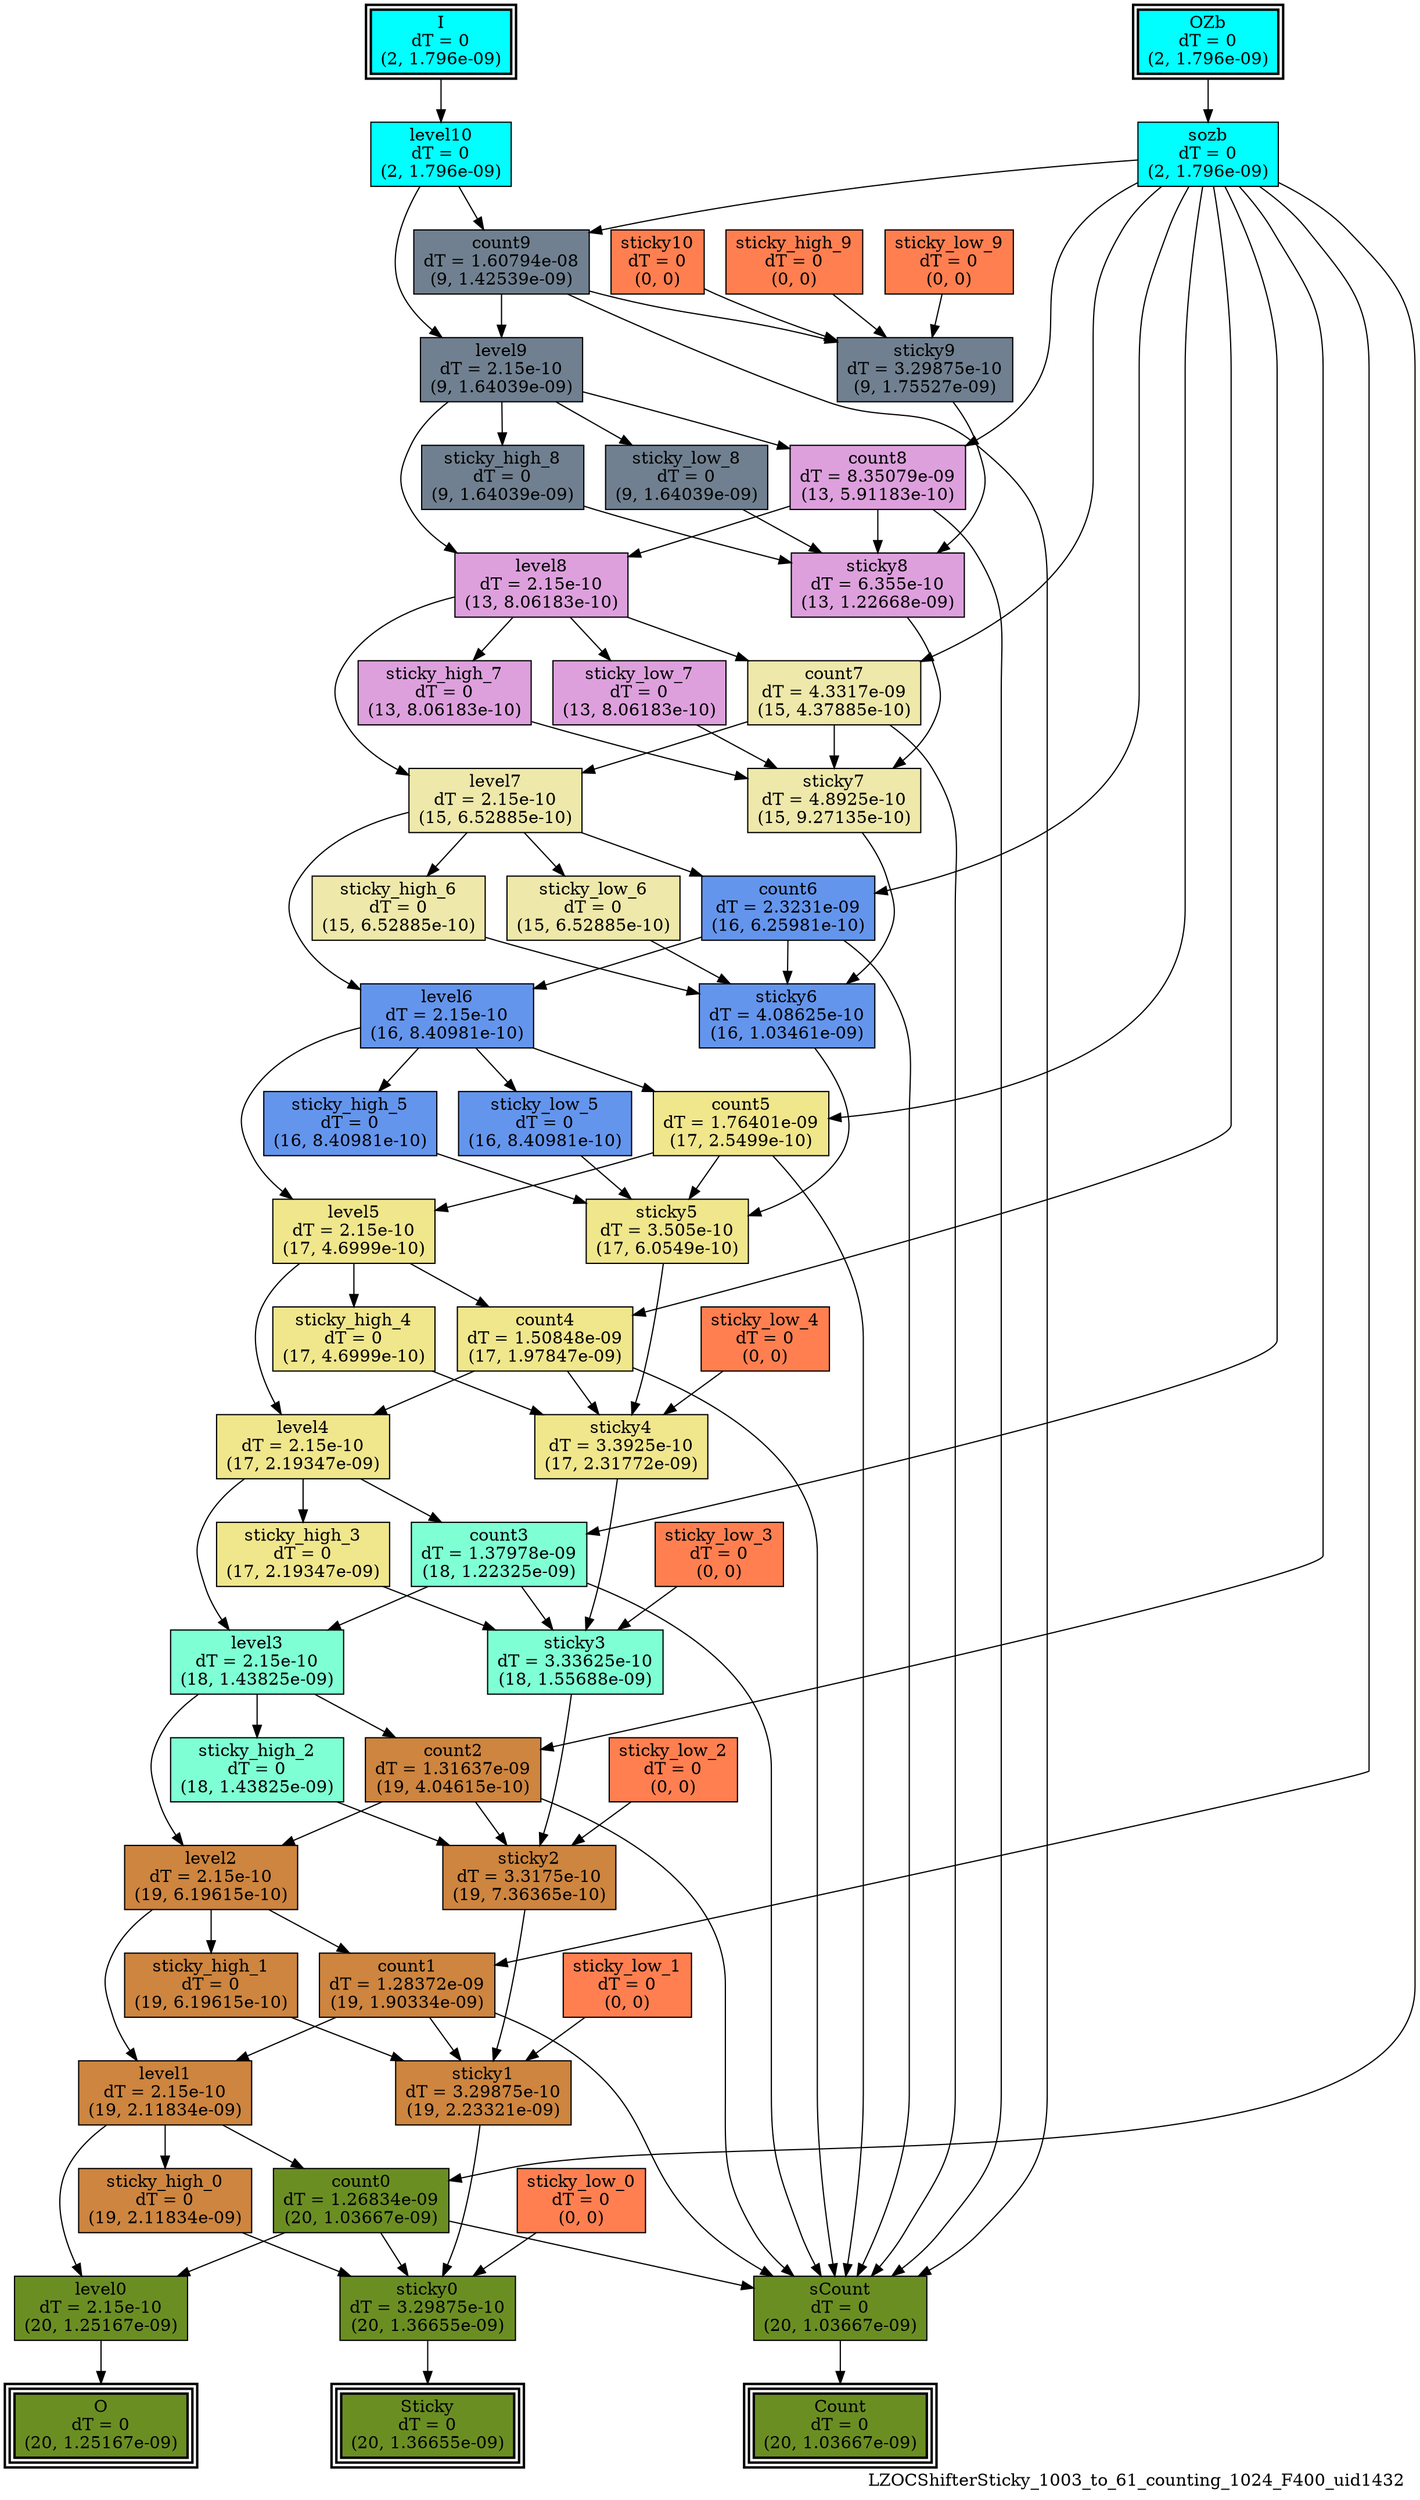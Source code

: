 digraph LZOCShifterSticky_1003_to_61_counting_1024_F400_uid1432
{
	//graph drawing options
	label=LZOCShifterSticky_1003_to_61_counting_1024_F400_uid1432;
	labelloc=bottom;
	labeljust=right;
	ratio=auto;
	nodesep=0.25;
	ranksep=0.5;

	//input/output signals of operator LZOCShifterSticky_1003_to_61_counting_1024_F400_uid1432
	I__LZOCShifterSticky_1003_to_61_counting_1024_F400_uid1432 [ label="I\ndT = 0\n(2, 1.796e-09)", shape=box, color=black, style="bold, filled", fillcolor=cyan, peripheries=2 ];
	OZb__LZOCShifterSticky_1003_to_61_counting_1024_F400_uid1432 [ label="OZb\ndT = 0\n(2, 1.796e-09)", shape=box, color=black, style="bold, filled", fillcolor=cyan, peripheries=2 ];
	Count__LZOCShifterSticky_1003_to_61_counting_1024_F400_uid1432 [ label="Count\ndT = 0\n(20, 1.03667e-09)", shape=box, color=black, style="bold, filled", fillcolor=olivedrab, peripheries=3 ];
	O__LZOCShifterSticky_1003_to_61_counting_1024_F400_uid1432 [ label="O\ndT = 0\n(20, 1.25167e-09)", shape=box, color=black, style="bold, filled", fillcolor=olivedrab, peripheries=3 ];
	Sticky__LZOCShifterSticky_1003_to_61_counting_1024_F400_uid1432 [ label="Sticky\ndT = 0\n(20, 1.36655e-09)", shape=box, color=black, style="bold, filled", fillcolor=olivedrab, peripheries=3 ];
	{rank=same I__LZOCShifterSticky_1003_to_61_counting_1024_F400_uid1432, OZb__LZOCShifterSticky_1003_to_61_counting_1024_F400_uid1432};
	{rank=same Count__LZOCShifterSticky_1003_to_61_counting_1024_F400_uid1432, O__LZOCShifterSticky_1003_to_61_counting_1024_F400_uid1432, Sticky__LZOCShifterSticky_1003_to_61_counting_1024_F400_uid1432};
	//internal signals of operator LZOCShifterSticky_1003_to_61_counting_1024_F400_uid1432
	level10__LZOCShifterSticky_1003_to_61_counting_1024_F400_uid1432 [ label="level10\ndT = 0\n(2, 1.796e-09)", shape=box, color=black, style=filled, fillcolor=cyan, peripheries=1 ];
	sozb__LZOCShifterSticky_1003_to_61_counting_1024_F400_uid1432 [ label="sozb\ndT = 0\n(2, 1.796e-09)", shape=box, color=black, style=filled, fillcolor=cyan, peripheries=1 ];
	sticky10__LZOCShifterSticky_1003_to_61_counting_1024_F400_uid1432 [ label="sticky10\ndT = 0\n(0, 0)", shape=box, color=black, style=filled, fillcolor=coral, peripheries=1 ];
	count9__LZOCShifterSticky_1003_to_61_counting_1024_F400_uid1432 [ label="count9\ndT = 1.60794e-08\n(9, 1.42539e-09)", shape=box, color=black, style=filled, fillcolor=slategray, peripheries=1 ];
	level9__LZOCShifterSticky_1003_to_61_counting_1024_F400_uid1432 [ label="level9\ndT = 2.15e-10\n(9, 1.64039e-09)", shape=box, color=black, style=filled, fillcolor=slategray, peripheries=1 ];
	sticky_high_9__LZOCShifterSticky_1003_to_61_counting_1024_F400_uid1432 [ label="sticky_high_9\ndT = 0\n(0, 0)", shape=box, color=black, style=filled, fillcolor=coral, peripheries=1 ];
	sticky_low_9__LZOCShifterSticky_1003_to_61_counting_1024_F400_uid1432 [ label="sticky_low_9\ndT = 0\n(0, 0)", shape=box, color=black, style=filled, fillcolor=coral, peripheries=1 ];
	sticky9__LZOCShifterSticky_1003_to_61_counting_1024_F400_uid1432 [ label="sticky9\ndT = 3.29875e-10\n(9, 1.75527e-09)", shape=box, color=black, style=filled, fillcolor=slategray, peripheries=1 ];
	count8__LZOCShifterSticky_1003_to_61_counting_1024_F400_uid1432 [ label="count8\ndT = 8.35079e-09\n(13, 5.91183e-10)", shape=box, color=black, style=filled, fillcolor=plum, peripheries=1 ];
	level8__LZOCShifterSticky_1003_to_61_counting_1024_F400_uid1432 [ label="level8\ndT = 2.15e-10\n(13, 8.06183e-10)", shape=box, color=black, style=filled, fillcolor=plum, peripheries=1 ];
	sticky_high_8__LZOCShifterSticky_1003_to_61_counting_1024_F400_uid1432 [ label="sticky_high_8\ndT = 0\n(9, 1.64039e-09)", shape=box, color=black, style=filled, fillcolor=slategray, peripheries=1 ];
	sticky_low_8__LZOCShifterSticky_1003_to_61_counting_1024_F400_uid1432 [ label="sticky_low_8\ndT = 0\n(9, 1.64039e-09)", shape=box, color=black, style=filled, fillcolor=slategray, peripheries=1 ];
	sticky8__LZOCShifterSticky_1003_to_61_counting_1024_F400_uid1432 [ label="sticky8\ndT = 6.355e-10\n(13, 1.22668e-09)", shape=box, color=black, style=filled, fillcolor=plum, peripheries=1 ];
	count7__LZOCShifterSticky_1003_to_61_counting_1024_F400_uid1432 [ label="count7\ndT = 4.3317e-09\n(15, 4.37885e-10)", shape=box, color=black, style=filled, fillcolor=palegoldenrod, peripheries=1 ];
	level7__LZOCShifterSticky_1003_to_61_counting_1024_F400_uid1432 [ label="level7\ndT = 2.15e-10\n(15, 6.52885e-10)", shape=box, color=black, style=filled, fillcolor=palegoldenrod, peripheries=1 ];
	sticky_high_7__LZOCShifterSticky_1003_to_61_counting_1024_F400_uid1432 [ label="sticky_high_7\ndT = 0\n(13, 8.06183e-10)", shape=box, color=black, style=filled, fillcolor=plum, peripheries=1 ];
	sticky_low_7__LZOCShifterSticky_1003_to_61_counting_1024_F400_uid1432 [ label="sticky_low_7\ndT = 0\n(13, 8.06183e-10)", shape=box, color=black, style=filled, fillcolor=plum, peripheries=1 ];
	sticky7__LZOCShifterSticky_1003_to_61_counting_1024_F400_uid1432 [ label="sticky7\ndT = 4.8925e-10\n(15, 9.27135e-10)", shape=box, color=black, style=filled, fillcolor=palegoldenrod, peripheries=1 ];
	count6__LZOCShifterSticky_1003_to_61_counting_1024_F400_uid1432 [ label="count6\ndT = 2.3231e-09\n(16, 6.25981e-10)", shape=box, color=black, style=filled, fillcolor=cornflowerblue, peripheries=1 ];
	level6__LZOCShifterSticky_1003_to_61_counting_1024_F400_uid1432 [ label="level6\ndT = 2.15e-10\n(16, 8.40981e-10)", shape=box, color=black, style=filled, fillcolor=cornflowerblue, peripheries=1 ];
	sticky_high_6__LZOCShifterSticky_1003_to_61_counting_1024_F400_uid1432 [ label="sticky_high_6\ndT = 0\n(15, 6.52885e-10)", shape=box, color=black, style=filled, fillcolor=palegoldenrod, peripheries=1 ];
	sticky_low_6__LZOCShifterSticky_1003_to_61_counting_1024_F400_uid1432 [ label="sticky_low_6\ndT = 0\n(15, 6.52885e-10)", shape=box, color=black, style=filled, fillcolor=palegoldenrod, peripheries=1 ];
	sticky6__LZOCShifterSticky_1003_to_61_counting_1024_F400_uid1432 [ label="sticky6\ndT = 4.08625e-10\n(16, 1.03461e-09)", shape=box, color=black, style=filled, fillcolor=cornflowerblue, peripheries=1 ];
	count5__LZOCShifterSticky_1003_to_61_counting_1024_F400_uid1432 [ label="count5\ndT = 1.76401e-09\n(17, 2.5499e-10)", shape=box, color=black, style=filled, fillcolor=khaki, peripheries=1 ];
	level5__LZOCShifterSticky_1003_to_61_counting_1024_F400_uid1432 [ label="level5\ndT = 2.15e-10\n(17, 4.6999e-10)", shape=box, color=black, style=filled, fillcolor=khaki, peripheries=1 ];
	sticky_high_5__LZOCShifterSticky_1003_to_61_counting_1024_F400_uid1432 [ label="sticky_high_5\ndT = 0\n(16, 8.40981e-10)", shape=box, color=black, style=filled, fillcolor=cornflowerblue, peripheries=1 ];
	sticky_low_5__LZOCShifterSticky_1003_to_61_counting_1024_F400_uid1432 [ label="sticky_low_5\ndT = 0\n(16, 8.40981e-10)", shape=box, color=black, style=filled, fillcolor=cornflowerblue, peripheries=1 ];
	sticky5__LZOCShifterSticky_1003_to_61_counting_1024_F400_uid1432 [ label="sticky5\ndT = 3.505e-10\n(17, 6.0549e-10)", shape=box, color=black, style=filled, fillcolor=khaki, peripheries=1 ];
	count4__LZOCShifterSticky_1003_to_61_counting_1024_F400_uid1432 [ label="count4\ndT = 1.50848e-09\n(17, 1.97847e-09)", shape=box, color=black, style=filled, fillcolor=khaki, peripheries=1 ];
	level4__LZOCShifterSticky_1003_to_61_counting_1024_F400_uid1432 [ label="level4\ndT = 2.15e-10\n(17, 2.19347e-09)", shape=box, color=black, style=filled, fillcolor=khaki, peripheries=1 ];
	sticky_high_4__LZOCShifterSticky_1003_to_61_counting_1024_F400_uid1432 [ label="sticky_high_4\ndT = 0\n(17, 4.6999e-10)", shape=box, color=black, style=filled, fillcolor=khaki, peripheries=1 ];
	sticky_low_4__LZOCShifterSticky_1003_to_61_counting_1024_F400_uid1432 [ label="sticky_low_4\ndT = 0\n(0, 0)", shape=box, color=black, style=filled, fillcolor=coral, peripheries=1 ];
	sticky4__LZOCShifterSticky_1003_to_61_counting_1024_F400_uid1432 [ label="sticky4\ndT = 3.3925e-10\n(17, 2.31772e-09)", shape=box, color=black, style=filled, fillcolor=khaki, peripheries=1 ];
	count3__LZOCShifterSticky_1003_to_61_counting_1024_F400_uid1432 [ label="count3\ndT = 1.37978e-09\n(18, 1.22325e-09)", shape=box, color=black, style=filled, fillcolor=aquamarine, peripheries=1 ];
	level3__LZOCShifterSticky_1003_to_61_counting_1024_F400_uid1432 [ label="level3\ndT = 2.15e-10\n(18, 1.43825e-09)", shape=box, color=black, style=filled, fillcolor=aquamarine, peripheries=1 ];
	sticky_high_3__LZOCShifterSticky_1003_to_61_counting_1024_F400_uid1432 [ label="sticky_high_3\ndT = 0\n(17, 2.19347e-09)", shape=box, color=black, style=filled, fillcolor=khaki, peripheries=1 ];
	sticky_low_3__LZOCShifterSticky_1003_to_61_counting_1024_F400_uid1432 [ label="sticky_low_3\ndT = 0\n(0, 0)", shape=box, color=black, style=filled, fillcolor=coral, peripheries=1 ];
	sticky3__LZOCShifterSticky_1003_to_61_counting_1024_F400_uid1432 [ label="sticky3\ndT = 3.33625e-10\n(18, 1.55688e-09)", shape=box, color=black, style=filled, fillcolor=aquamarine, peripheries=1 ];
	count2__LZOCShifterSticky_1003_to_61_counting_1024_F400_uid1432 [ label="count2\ndT = 1.31637e-09\n(19, 4.04615e-10)", shape=box, color=black, style=filled, fillcolor=peru, peripheries=1 ];
	level2__LZOCShifterSticky_1003_to_61_counting_1024_F400_uid1432 [ label="level2\ndT = 2.15e-10\n(19, 6.19615e-10)", shape=box, color=black, style=filled, fillcolor=peru, peripheries=1 ];
	sticky_high_2__LZOCShifterSticky_1003_to_61_counting_1024_F400_uid1432 [ label="sticky_high_2\ndT = 0\n(18, 1.43825e-09)", shape=box, color=black, style=filled, fillcolor=aquamarine, peripheries=1 ];
	sticky_low_2__LZOCShifterSticky_1003_to_61_counting_1024_F400_uid1432 [ label="sticky_low_2\ndT = 0\n(0, 0)", shape=box, color=black, style=filled, fillcolor=coral, peripheries=1 ];
	sticky2__LZOCShifterSticky_1003_to_61_counting_1024_F400_uid1432 [ label="sticky2\ndT = 3.3175e-10\n(19, 7.36365e-10)", shape=box, color=black, style=filled, fillcolor=peru, peripheries=1 ];
	count1__LZOCShifterSticky_1003_to_61_counting_1024_F400_uid1432 [ label="count1\ndT = 1.28372e-09\n(19, 1.90334e-09)", shape=box, color=black, style=filled, fillcolor=peru, peripheries=1 ];
	level1__LZOCShifterSticky_1003_to_61_counting_1024_F400_uid1432 [ label="level1\ndT = 2.15e-10\n(19, 2.11834e-09)", shape=box, color=black, style=filled, fillcolor=peru, peripheries=1 ];
	sticky_high_1__LZOCShifterSticky_1003_to_61_counting_1024_F400_uid1432 [ label="sticky_high_1\ndT = 0\n(19, 6.19615e-10)", shape=box, color=black, style=filled, fillcolor=peru, peripheries=1 ];
	sticky_low_1__LZOCShifterSticky_1003_to_61_counting_1024_F400_uid1432 [ label="sticky_low_1\ndT = 0\n(0, 0)", shape=box, color=black, style=filled, fillcolor=coral, peripheries=1 ];
	sticky1__LZOCShifterSticky_1003_to_61_counting_1024_F400_uid1432 [ label="sticky1\ndT = 3.29875e-10\n(19, 2.23321e-09)", shape=box, color=black, style=filled, fillcolor=peru, peripheries=1 ];
	count0__LZOCShifterSticky_1003_to_61_counting_1024_F400_uid1432 [ label="count0\ndT = 1.26834e-09\n(20, 1.03667e-09)", shape=box, color=black, style=filled, fillcolor=olivedrab, peripheries=1 ];
	level0__LZOCShifterSticky_1003_to_61_counting_1024_F400_uid1432 [ label="level0\ndT = 2.15e-10\n(20, 1.25167e-09)", shape=box, color=black, style=filled, fillcolor=olivedrab, peripheries=1 ];
	sticky_high_0__LZOCShifterSticky_1003_to_61_counting_1024_F400_uid1432 [ label="sticky_high_0\ndT = 0\n(19, 2.11834e-09)", shape=box, color=black, style=filled, fillcolor=peru, peripheries=1 ];
	sticky_low_0__LZOCShifterSticky_1003_to_61_counting_1024_F400_uid1432 [ label="sticky_low_0\ndT = 0\n(0, 0)", shape=box, color=black, style=filled, fillcolor=coral, peripheries=1 ];
	sticky0__LZOCShifterSticky_1003_to_61_counting_1024_F400_uid1432 [ label="sticky0\ndT = 3.29875e-10\n(20, 1.36655e-09)", shape=box, color=black, style=filled, fillcolor=olivedrab, peripheries=1 ];
	sCount__LZOCShifterSticky_1003_to_61_counting_1024_F400_uid1432 [ label="sCount\ndT = 0\n(20, 1.03667e-09)", shape=box, color=black, style=filled, fillcolor=olivedrab, peripheries=1 ];

	//subcomponents of operator LZOCShifterSticky_1003_to_61_counting_1024_F400_uid1432

	//input and internal signal connections of operator LZOCShifterSticky_1003_to_61_counting_1024_F400_uid1432
	I__LZOCShifterSticky_1003_to_61_counting_1024_F400_uid1432 -> level10__LZOCShifterSticky_1003_to_61_counting_1024_F400_uid1432 [ arrowhead=normal, arrowsize=1.0, arrowtail=normal, color=black, dir=forward  ];
	OZb__LZOCShifterSticky_1003_to_61_counting_1024_F400_uid1432 -> sozb__LZOCShifterSticky_1003_to_61_counting_1024_F400_uid1432 [ arrowhead=normal, arrowsize=1.0, arrowtail=normal, color=black, dir=forward  ];
	level10__LZOCShifterSticky_1003_to_61_counting_1024_F400_uid1432 -> count9__LZOCShifterSticky_1003_to_61_counting_1024_F400_uid1432 [ arrowhead=normal, arrowsize=1.0, arrowtail=normal, color=black, dir=forward  ];
	level10__LZOCShifterSticky_1003_to_61_counting_1024_F400_uid1432 -> level9__LZOCShifterSticky_1003_to_61_counting_1024_F400_uid1432 [ arrowhead=normal, arrowsize=1.0, arrowtail=normal, color=black, dir=forward  ];
	sozb__LZOCShifterSticky_1003_to_61_counting_1024_F400_uid1432 -> count9__LZOCShifterSticky_1003_to_61_counting_1024_F400_uid1432 [ arrowhead=normal, arrowsize=1.0, arrowtail=normal, color=black, dir=forward  ];
	sozb__LZOCShifterSticky_1003_to_61_counting_1024_F400_uid1432 -> count8__LZOCShifterSticky_1003_to_61_counting_1024_F400_uid1432 [ arrowhead=normal, arrowsize=1.0, arrowtail=normal, color=black, dir=forward  ];
	sozb__LZOCShifterSticky_1003_to_61_counting_1024_F400_uid1432 -> count7__LZOCShifterSticky_1003_to_61_counting_1024_F400_uid1432 [ arrowhead=normal, arrowsize=1.0, arrowtail=normal, color=black, dir=forward  ];
	sozb__LZOCShifterSticky_1003_to_61_counting_1024_F400_uid1432 -> count6__LZOCShifterSticky_1003_to_61_counting_1024_F400_uid1432 [ arrowhead=normal, arrowsize=1.0, arrowtail=normal, color=black, dir=forward  ];
	sozb__LZOCShifterSticky_1003_to_61_counting_1024_F400_uid1432 -> count5__LZOCShifterSticky_1003_to_61_counting_1024_F400_uid1432 [ arrowhead=normal, arrowsize=1.0, arrowtail=normal, color=black, dir=forward  ];
	sozb__LZOCShifterSticky_1003_to_61_counting_1024_F400_uid1432 -> count4__LZOCShifterSticky_1003_to_61_counting_1024_F400_uid1432 [ arrowhead=normal, arrowsize=1.0, arrowtail=normal, color=black, dir=forward  ];
	sozb__LZOCShifterSticky_1003_to_61_counting_1024_F400_uid1432 -> count3__LZOCShifterSticky_1003_to_61_counting_1024_F400_uid1432 [ arrowhead=normal, arrowsize=1.0, arrowtail=normal, color=black, dir=forward  ];
	sozb__LZOCShifterSticky_1003_to_61_counting_1024_F400_uid1432 -> count2__LZOCShifterSticky_1003_to_61_counting_1024_F400_uid1432 [ arrowhead=normal, arrowsize=1.0, arrowtail=normal, color=black, dir=forward  ];
	sozb__LZOCShifterSticky_1003_to_61_counting_1024_F400_uid1432 -> count1__LZOCShifterSticky_1003_to_61_counting_1024_F400_uid1432 [ arrowhead=normal, arrowsize=1.0, arrowtail=normal, color=black, dir=forward  ];
	sozb__LZOCShifterSticky_1003_to_61_counting_1024_F400_uid1432 -> count0__LZOCShifterSticky_1003_to_61_counting_1024_F400_uid1432 [ arrowhead=normal, arrowsize=1.0, arrowtail=normal, color=black, dir=forward  ];
	sticky10__LZOCShifterSticky_1003_to_61_counting_1024_F400_uid1432 -> sticky9__LZOCShifterSticky_1003_to_61_counting_1024_F400_uid1432 [ arrowhead=normal, arrowsize=1.0, arrowtail=normal, color=black, dir=forward  ];
	count9__LZOCShifterSticky_1003_to_61_counting_1024_F400_uid1432 -> level9__LZOCShifterSticky_1003_to_61_counting_1024_F400_uid1432 [ arrowhead=normal, arrowsize=1.0, arrowtail=normal, color=black, dir=forward  ];
	count9__LZOCShifterSticky_1003_to_61_counting_1024_F400_uid1432 -> sticky9__LZOCShifterSticky_1003_to_61_counting_1024_F400_uid1432 [ arrowhead=normal, arrowsize=1.0, arrowtail=normal, color=black, dir=forward  ];
	count9__LZOCShifterSticky_1003_to_61_counting_1024_F400_uid1432 -> sCount__LZOCShifterSticky_1003_to_61_counting_1024_F400_uid1432 [ arrowhead=normal, arrowsize=1.0, arrowtail=normal, color=black, dir=forward  ];
	level9__LZOCShifterSticky_1003_to_61_counting_1024_F400_uid1432 -> count8__LZOCShifterSticky_1003_to_61_counting_1024_F400_uid1432 [ arrowhead=normal, arrowsize=1.0, arrowtail=normal, color=black, dir=forward  ];
	level9__LZOCShifterSticky_1003_to_61_counting_1024_F400_uid1432 -> level8__LZOCShifterSticky_1003_to_61_counting_1024_F400_uid1432 [ arrowhead=normal, arrowsize=1.0, arrowtail=normal, color=black, dir=forward  ];
	level9__LZOCShifterSticky_1003_to_61_counting_1024_F400_uid1432 -> sticky_high_8__LZOCShifterSticky_1003_to_61_counting_1024_F400_uid1432 [ arrowhead=normal, arrowsize=1.0, arrowtail=normal, color=black, dir=forward  ];
	level9__LZOCShifterSticky_1003_to_61_counting_1024_F400_uid1432 -> sticky_low_8__LZOCShifterSticky_1003_to_61_counting_1024_F400_uid1432 [ arrowhead=normal, arrowsize=1.0, arrowtail=normal, color=black, dir=forward  ];
	sticky_high_9__LZOCShifterSticky_1003_to_61_counting_1024_F400_uid1432 -> sticky9__LZOCShifterSticky_1003_to_61_counting_1024_F400_uid1432 [ arrowhead=normal, arrowsize=1.0, arrowtail=normal, color=black, dir=forward  ];
	sticky_low_9__LZOCShifterSticky_1003_to_61_counting_1024_F400_uid1432 -> sticky9__LZOCShifterSticky_1003_to_61_counting_1024_F400_uid1432 [ arrowhead=normal, arrowsize=1.0, arrowtail=normal, color=black, dir=forward  ];
	sticky9__LZOCShifterSticky_1003_to_61_counting_1024_F400_uid1432 -> sticky8__LZOCShifterSticky_1003_to_61_counting_1024_F400_uid1432 [ arrowhead=normal, arrowsize=1.0, arrowtail=normal, color=black, dir=forward  ];
	count8__LZOCShifterSticky_1003_to_61_counting_1024_F400_uid1432 -> level8__LZOCShifterSticky_1003_to_61_counting_1024_F400_uid1432 [ arrowhead=normal, arrowsize=1.0, arrowtail=normal, color=black, dir=forward  ];
	count8__LZOCShifterSticky_1003_to_61_counting_1024_F400_uid1432 -> sticky8__LZOCShifterSticky_1003_to_61_counting_1024_F400_uid1432 [ arrowhead=normal, arrowsize=1.0, arrowtail=normal, color=black, dir=forward  ];
	count8__LZOCShifterSticky_1003_to_61_counting_1024_F400_uid1432 -> sCount__LZOCShifterSticky_1003_to_61_counting_1024_F400_uid1432 [ arrowhead=normal, arrowsize=1.0, arrowtail=normal, color=black, dir=forward  ];
	level8__LZOCShifterSticky_1003_to_61_counting_1024_F400_uid1432 -> count7__LZOCShifterSticky_1003_to_61_counting_1024_F400_uid1432 [ arrowhead=normal, arrowsize=1.0, arrowtail=normal, color=black, dir=forward  ];
	level8__LZOCShifterSticky_1003_to_61_counting_1024_F400_uid1432 -> level7__LZOCShifterSticky_1003_to_61_counting_1024_F400_uid1432 [ arrowhead=normal, arrowsize=1.0, arrowtail=normal, color=black, dir=forward  ];
	level8__LZOCShifterSticky_1003_to_61_counting_1024_F400_uid1432 -> sticky_high_7__LZOCShifterSticky_1003_to_61_counting_1024_F400_uid1432 [ arrowhead=normal, arrowsize=1.0, arrowtail=normal, color=black, dir=forward  ];
	level8__LZOCShifterSticky_1003_to_61_counting_1024_F400_uid1432 -> sticky_low_7__LZOCShifterSticky_1003_to_61_counting_1024_F400_uid1432 [ arrowhead=normal, arrowsize=1.0, arrowtail=normal, color=black, dir=forward  ];
	sticky_high_8__LZOCShifterSticky_1003_to_61_counting_1024_F400_uid1432 -> sticky8__LZOCShifterSticky_1003_to_61_counting_1024_F400_uid1432 [ arrowhead=normal, arrowsize=1.0, arrowtail=normal, color=black, dir=forward  ];
	sticky_low_8__LZOCShifterSticky_1003_to_61_counting_1024_F400_uid1432 -> sticky8__LZOCShifterSticky_1003_to_61_counting_1024_F400_uid1432 [ arrowhead=normal, arrowsize=1.0, arrowtail=normal, color=black, dir=forward  ];
	sticky8__LZOCShifterSticky_1003_to_61_counting_1024_F400_uid1432 -> sticky7__LZOCShifterSticky_1003_to_61_counting_1024_F400_uid1432 [ arrowhead=normal, arrowsize=1.0, arrowtail=normal, color=black, dir=forward  ];
	count7__LZOCShifterSticky_1003_to_61_counting_1024_F400_uid1432 -> level7__LZOCShifterSticky_1003_to_61_counting_1024_F400_uid1432 [ arrowhead=normal, arrowsize=1.0, arrowtail=normal, color=black, dir=forward  ];
	count7__LZOCShifterSticky_1003_to_61_counting_1024_F400_uid1432 -> sticky7__LZOCShifterSticky_1003_to_61_counting_1024_F400_uid1432 [ arrowhead=normal, arrowsize=1.0, arrowtail=normal, color=black, dir=forward  ];
	count7__LZOCShifterSticky_1003_to_61_counting_1024_F400_uid1432 -> sCount__LZOCShifterSticky_1003_to_61_counting_1024_F400_uid1432 [ arrowhead=normal, arrowsize=1.0, arrowtail=normal, color=black, dir=forward  ];
	level7__LZOCShifterSticky_1003_to_61_counting_1024_F400_uid1432 -> count6__LZOCShifterSticky_1003_to_61_counting_1024_F400_uid1432 [ arrowhead=normal, arrowsize=1.0, arrowtail=normal, color=black, dir=forward  ];
	level7__LZOCShifterSticky_1003_to_61_counting_1024_F400_uid1432 -> level6__LZOCShifterSticky_1003_to_61_counting_1024_F400_uid1432 [ arrowhead=normal, arrowsize=1.0, arrowtail=normal, color=black, dir=forward  ];
	level7__LZOCShifterSticky_1003_to_61_counting_1024_F400_uid1432 -> sticky_high_6__LZOCShifterSticky_1003_to_61_counting_1024_F400_uid1432 [ arrowhead=normal, arrowsize=1.0, arrowtail=normal, color=black, dir=forward  ];
	level7__LZOCShifterSticky_1003_to_61_counting_1024_F400_uid1432 -> sticky_low_6__LZOCShifterSticky_1003_to_61_counting_1024_F400_uid1432 [ arrowhead=normal, arrowsize=1.0, arrowtail=normal, color=black, dir=forward  ];
	sticky_high_7__LZOCShifterSticky_1003_to_61_counting_1024_F400_uid1432 -> sticky7__LZOCShifterSticky_1003_to_61_counting_1024_F400_uid1432 [ arrowhead=normal, arrowsize=1.0, arrowtail=normal, color=black, dir=forward  ];
	sticky_low_7__LZOCShifterSticky_1003_to_61_counting_1024_F400_uid1432 -> sticky7__LZOCShifterSticky_1003_to_61_counting_1024_F400_uid1432 [ arrowhead=normal, arrowsize=1.0, arrowtail=normal, color=black, dir=forward  ];
	sticky7__LZOCShifterSticky_1003_to_61_counting_1024_F400_uid1432 -> sticky6__LZOCShifterSticky_1003_to_61_counting_1024_F400_uid1432 [ arrowhead=normal, arrowsize=1.0, arrowtail=normal, color=black, dir=forward  ];
	count6__LZOCShifterSticky_1003_to_61_counting_1024_F400_uid1432 -> level6__LZOCShifterSticky_1003_to_61_counting_1024_F400_uid1432 [ arrowhead=normal, arrowsize=1.0, arrowtail=normal, color=black, dir=forward  ];
	count6__LZOCShifterSticky_1003_to_61_counting_1024_F400_uid1432 -> sticky6__LZOCShifterSticky_1003_to_61_counting_1024_F400_uid1432 [ arrowhead=normal, arrowsize=1.0, arrowtail=normal, color=black, dir=forward  ];
	count6__LZOCShifterSticky_1003_to_61_counting_1024_F400_uid1432 -> sCount__LZOCShifterSticky_1003_to_61_counting_1024_F400_uid1432 [ arrowhead=normal, arrowsize=1.0, arrowtail=normal, color=black, dir=forward  ];
	level6__LZOCShifterSticky_1003_to_61_counting_1024_F400_uid1432 -> count5__LZOCShifterSticky_1003_to_61_counting_1024_F400_uid1432 [ arrowhead=normal, arrowsize=1.0, arrowtail=normal, color=black, dir=forward  ];
	level6__LZOCShifterSticky_1003_to_61_counting_1024_F400_uid1432 -> level5__LZOCShifterSticky_1003_to_61_counting_1024_F400_uid1432 [ arrowhead=normal, arrowsize=1.0, arrowtail=normal, color=black, dir=forward  ];
	level6__LZOCShifterSticky_1003_to_61_counting_1024_F400_uid1432 -> sticky_high_5__LZOCShifterSticky_1003_to_61_counting_1024_F400_uid1432 [ arrowhead=normal, arrowsize=1.0, arrowtail=normal, color=black, dir=forward  ];
	level6__LZOCShifterSticky_1003_to_61_counting_1024_F400_uid1432 -> sticky_low_5__LZOCShifterSticky_1003_to_61_counting_1024_F400_uid1432 [ arrowhead=normal, arrowsize=1.0, arrowtail=normal, color=black, dir=forward  ];
	sticky_high_6__LZOCShifterSticky_1003_to_61_counting_1024_F400_uid1432 -> sticky6__LZOCShifterSticky_1003_to_61_counting_1024_F400_uid1432 [ arrowhead=normal, arrowsize=1.0, arrowtail=normal, color=black, dir=forward  ];
	sticky_low_6__LZOCShifterSticky_1003_to_61_counting_1024_F400_uid1432 -> sticky6__LZOCShifterSticky_1003_to_61_counting_1024_F400_uid1432 [ arrowhead=normal, arrowsize=1.0, arrowtail=normal, color=black, dir=forward  ];
	sticky6__LZOCShifterSticky_1003_to_61_counting_1024_F400_uid1432 -> sticky5__LZOCShifterSticky_1003_to_61_counting_1024_F400_uid1432 [ arrowhead=normal, arrowsize=1.0, arrowtail=normal, color=black, dir=forward  ];
	count5__LZOCShifterSticky_1003_to_61_counting_1024_F400_uid1432 -> level5__LZOCShifterSticky_1003_to_61_counting_1024_F400_uid1432 [ arrowhead=normal, arrowsize=1.0, arrowtail=normal, color=black, dir=forward  ];
	count5__LZOCShifterSticky_1003_to_61_counting_1024_F400_uid1432 -> sticky5__LZOCShifterSticky_1003_to_61_counting_1024_F400_uid1432 [ arrowhead=normal, arrowsize=1.0, arrowtail=normal, color=black, dir=forward  ];
	count5__LZOCShifterSticky_1003_to_61_counting_1024_F400_uid1432 -> sCount__LZOCShifterSticky_1003_to_61_counting_1024_F400_uid1432 [ arrowhead=normal, arrowsize=1.0, arrowtail=normal, color=black, dir=forward  ];
	level5__LZOCShifterSticky_1003_to_61_counting_1024_F400_uid1432 -> count4__LZOCShifterSticky_1003_to_61_counting_1024_F400_uid1432 [ arrowhead=normal, arrowsize=1.0, arrowtail=normal, color=black, dir=forward  ];
	level5__LZOCShifterSticky_1003_to_61_counting_1024_F400_uid1432 -> level4__LZOCShifterSticky_1003_to_61_counting_1024_F400_uid1432 [ arrowhead=normal, arrowsize=1.0, arrowtail=normal, color=black, dir=forward  ];
	level5__LZOCShifterSticky_1003_to_61_counting_1024_F400_uid1432 -> sticky_high_4__LZOCShifterSticky_1003_to_61_counting_1024_F400_uid1432 [ arrowhead=normal, arrowsize=1.0, arrowtail=normal, color=black, dir=forward  ];
	sticky_high_5__LZOCShifterSticky_1003_to_61_counting_1024_F400_uid1432 -> sticky5__LZOCShifterSticky_1003_to_61_counting_1024_F400_uid1432 [ arrowhead=normal, arrowsize=1.0, arrowtail=normal, color=black, dir=forward  ];
	sticky_low_5__LZOCShifterSticky_1003_to_61_counting_1024_F400_uid1432 -> sticky5__LZOCShifterSticky_1003_to_61_counting_1024_F400_uid1432 [ arrowhead=normal, arrowsize=1.0, arrowtail=normal, color=black, dir=forward  ];
	sticky5__LZOCShifterSticky_1003_to_61_counting_1024_F400_uid1432 -> sticky4__LZOCShifterSticky_1003_to_61_counting_1024_F400_uid1432 [ arrowhead=normal, arrowsize=1.0, arrowtail=normal, color=black, dir=forward  ];
	count4__LZOCShifterSticky_1003_to_61_counting_1024_F400_uid1432 -> level4__LZOCShifterSticky_1003_to_61_counting_1024_F400_uid1432 [ arrowhead=normal, arrowsize=1.0, arrowtail=normal, color=black, dir=forward  ];
	count4__LZOCShifterSticky_1003_to_61_counting_1024_F400_uid1432 -> sticky4__LZOCShifterSticky_1003_to_61_counting_1024_F400_uid1432 [ arrowhead=normal, arrowsize=1.0, arrowtail=normal, color=black, dir=forward  ];
	count4__LZOCShifterSticky_1003_to_61_counting_1024_F400_uid1432 -> sCount__LZOCShifterSticky_1003_to_61_counting_1024_F400_uid1432 [ arrowhead=normal, arrowsize=1.0, arrowtail=normal, color=black, dir=forward  ];
	level4__LZOCShifterSticky_1003_to_61_counting_1024_F400_uid1432 -> count3__LZOCShifterSticky_1003_to_61_counting_1024_F400_uid1432 [ arrowhead=normal, arrowsize=1.0, arrowtail=normal, color=black, dir=forward  ];
	level4__LZOCShifterSticky_1003_to_61_counting_1024_F400_uid1432 -> level3__LZOCShifterSticky_1003_to_61_counting_1024_F400_uid1432 [ arrowhead=normal, arrowsize=1.0, arrowtail=normal, color=black, dir=forward  ];
	level4__LZOCShifterSticky_1003_to_61_counting_1024_F400_uid1432 -> sticky_high_3__LZOCShifterSticky_1003_to_61_counting_1024_F400_uid1432 [ arrowhead=normal, arrowsize=1.0, arrowtail=normal, color=black, dir=forward  ];
	sticky_high_4__LZOCShifterSticky_1003_to_61_counting_1024_F400_uid1432 -> sticky4__LZOCShifterSticky_1003_to_61_counting_1024_F400_uid1432 [ arrowhead=normal, arrowsize=1.0, arrowtail=normal, color=black, dir=forward  ];
	sticky_low_4__LZOCShifterSticky_1003_to_61_counting_1024_F400_uid1432 -> sticky4__LZOCShifterSticky_1003_to_61_counting_1024_F400_uid1432 [ arrowhead=normal, arrowsize=1.0, arrowtail=normal, color=black, dir=forward  ];
	sticky4__LZOCShifterSticky_1003_to_61_counting_1024_F400_uid1432 -> sticky3__LZOCShifterSticky_1003_to_61_counting_1024_F400_uid1432 [ arrowhead=normal, arrowsize=1.0, arrowtail=normal, color=black, dir=forward  ];
	count3__LZOCShifterSticky_1003_to_61_counting_1024_F400_uid1432 -> level3__LZOCShifterSticky_1003_to_61_counting_1024_F400_uid1432 [ arrowhead=normal, arrowsize=1.0, arrowtail=normal, color=black, dir=forward  ];
	count3__LZOCShifterSticky_1003_to_61_counting_1024_F400_uid1432 -> sticky3__LZOCShifterSticky_1003_to_61_counting_1024_F400_uid1432 [ arrowhead=normal, arrowsize=1.0, arrowtail=normal, color=black, dir=forward  ];
	count3__LZOCShifterSticky_1003_to_61_counting_1024_F400_uid1432 -> sCount__LZOCShifterSticky_1003_to_61_counting_1024_F400_uid1432 [ arrowhead=normal, arrowsize=1.0, arrowtail=normal, color=black, dir=forward  ];
	level3__LZOCShifterSticky_1003_to_61_counting_1024_F400_uid1432 -> count2__LZOCShifterSticky_1003_to_61_counting_1024_F400_uid1432 [ arrowhead=normal, arrowsize=1.0, arrowtail=normal, color=black, dir=forward  ];
	level3__LZOCShifterSticky_1003_to_61_counting_1024_F400_uid1432 -> level2__LZOCShifterSticky_1003_to_61_counting_1024_F400_uid1432 [ arrowhead=normal, arrowsize=1.0, arrowtail=normal, color=black, dir=forward  ];
	level3__LZOCShifterSticky_1003_to_61_counting_1024_F400_uid1432 -> sticky_high_2__LZOCShifterSticky_1003_to_61_counting_1024_F400_uid1432 [ arrowhead=normal, arrowsize=1.0, arrowtail=normal, color=black, dir=forward  ];
	sticky_high_3__LZOCShifterSticky_1003_to_61_counting_1024_F400_uid1432 -> sticky3__LZOCShifterSticky_1003_to_61_counting_1024_F400_uid1432 [ arrowhead=normal, arrowsize=1.0, arrowtail=normal, color=black, dir=forward  ];
	sticky_low_3__LZOCShifterSticky_1003_to_61_counting_1024_F400_uid1432 -> sticky3__LZOCShifterSticky_1003_to_61_counting_1024_F400_uid1432 [ arrowhead=normal, arrowsize=1.0, arrowtail=normal, color=black, dir=forward  ];
	sticky3__LZOCShifterSticky_1003_to_61_counting_1024_F400_uid1432 -> sticky2__LZOCShifterSticky_1003_to_61_counting_1024_F400_uid1432 [ arrowhead=normal, arrowsize=1.0, arrowtail=normal, color=black, dir=forward  ];
	count2__LZOCShifterSticky_1003_to_61_counting_1024_F400_uid1432 -> level2__LZOCShifterSticky_1003_to_61_counting_1024_F400_uid1432 [ arrowhead=normal, arrowsize=1.0, arrowtail=normal, color=black, dir=forward  ];
	count2__LZOCShifterSticky_1003_to_61_counting_1024_F400_uid1432 -> sticky2__LZOCShifterSticky_1003_to_61_counting_1024_F400_uid1432 [ arrowhead=normal, arrowsize=1.0, arrowtail=normal, color=black, dir=forward  ];
	count2__LZOCShifterSticky_1003_to_61_counting_1024_F400_uid1432 -> sCount__LZOCShifterSticky_1003_to_61_counting_1024_F400_uid1432 [ arrowhead=normal, arrowsize=1.0, arrowtail=normal, color=black, dir=forward  ];
	level2__LZOCShifterSticky_1003_to_61_counting_1024_F400_uid1432 -> count1__LZOCShifterSticky_1003_to_61_counting_1024_F400_uid1432 [ arrowhead=normal, arrowsize=1.0, arrowtail=normal, color=black, dir=forward  ];
	level2__LZOCShifterSticky_1003_to_61_counting_1024_F400_uid1432 -> level1__LZOCShifterSticky_1003_to_61_counting_1024_F400_uid1432 [ arrowhead=normal, arrowsize=1.0, arrowtail=normal, color=black, dir=forward  ];
	level2__LZOCShifterSticky_1003_to_61_counting_1024_F400_uid1432 -> sticky_high_1__LZOCShifterSticky_1003_to_61_counting_1024_F400_uid1432 [ arrowhead=normal, arrowsize=1.0, arrowtail=normal, color=black, dir=forward  ];
	sticky_high_2__LZOCShifterSticky_1003_to_61_counting_1024_F400_uid1432 -> sticky2__LZOCShifterSticky_1003_to_61_counting_1024_F400_uid1432 [ arrowhead=normal, arrowsize=1.0, arrowtail=normal, color=black, dir=forward  ];
	sticky_low_2__LZOCShifterSticky_1003_to_61_counting_1024_F400_uid1432 -> sticky2__LZOCShifterSticky_1003_to_61_counting_1024_F400_uid1432 [ arrowhead=normal, arrowsize=1.0, arrowtail=normal, color=black, dir=forward  ];
	sticky2__LZOCShifterSticky_1003_to_61_counting_1024_F400_uid1432 -> sticky1__LZOCShifterSticky_1003_to_61_counting_1024_F400_uid1432 [ arrowhead=normal, arrowsize=1.0, arrowtail=normal, color=black, dir=forward  ];
	count1__LZOCShifterSticky_1003_to_61_counting_1024_F400_uid1432 -> level1__LZOCShifterSticky_1003_to_61_counting_1024_F400_uid1432 [ arrowhead=normal, arrowsize=1.0, arrowtail=normal, color=black, dir=forward  ];
	count1__LZOCShifterSticky_1003_to_61_counting_1024_F400_uid1432 -> sticky1__LZOCShifterSticky_1003_to_61_counting_1024_F400_uid1432 [ arrowhead=normal, arrowsize=1.0, arrowtail=normal, color=black, dir=forward  ];
	count1__LZOCShifterSticky_1003_to_61_counting_1024_F400_uid1432 -> sCount__LZOCShifterSticky_1003_to_61_counting_1024_F400_uid1432 [ arrowhead=normal, arrowsize=1.0, arrowtail=normal, color=black, dir=forward  ];
	level1__LZOCShifterSticky_1003_to_61_counting_1024_F400_uid1432 -> count0__LZOCShifterSticky_1003_to_61_counting_1024_F400_uid1432 [ arrowhead=normal, arrowsize=1.0, arrowtail=normal, color=black, dir=forward  ];
	level1__LZOCShifterSticky_1003_to_61_counting_1024_F400_uid1432 -> level0__LZOCShifterSticky_1003_to_61_counting_1024_F400_uid1432 [ arrowhead=normal, arrowsize=1.0, arrowtail=normal, color=black, dir=forward  ];
	level1__LZOCShifterSticky_1003_to_61_counting_1024_F400_uid1432 -> sticky_high_0__LZOCShifterSticky_1003_to_61_counting_1024_F400_uid1432 [ arrowhead=normal, arrowsize=1.0, arrowtail=normal, color=black, dir=forward  ];
	sticky_high_1__LZOCShifterSticky_1003_to_61_counting_1024_F400_uid1432 -> sticky1__LZOCShifterSticky_1003_to_61_counting_1024_F400_uid1432 [ arrowhead=normal, arrowsize=1.0, arrowtail=normal, color=black, dir=forward  ];
	sticky_low_1__LZOCShifterSticky_1003_to_61_counting_1024_F400_uid1432 -> sticky1__LZOCShifterSticky_1003_to_61_counting_1024_F400_uid1432 [ arrowhead=normal, arrowsize=1.0, arrowtail=normal, color=black, dir=forward  ];
	sticky1__LZOCShifterSticky_1003_to_61_counting_1024_F400_uid1432 -> sticky0__LZOCShifterSticky_1003_to_61_counting_1024_F400_uid1432 [ arrowhead=normal, arrowsize=1.0, arrowtail=normal, color=black, dir=forward  ];
	count0__LZOCShifterSticky_1003_to_61_counting_1024_F400_uid1432 -> level0__LZOCShifterSticky_1003_to_61_counting_1024_F400_uid1432 [ arrowhead=normal, arrowsize=1.0, arrowtail=normal, color=black, dir=forward  ];
	count0__LZOCShifterSticky_1003_to_61_counting_1024_F400_uid1432 -> sticky0__LZOCShifterSticky_1003_to_61_counting_1024_F400_uid1432 [ arrowhead=normal, arrowsize=1.0, arrowtail=normal, color=black, dir=forward  ];
	count0__LZOCShifterSticky_1003_to_61_counting_1024_F400_uid1432 -> sCount__LZOCShifterSticky_1003_to_61_counting_1024_F400_uid1432 [ arrowhead=normal, arrowsize=1.0, arrowtail=normal, color=black, dir=forward  ];
	level0__LZOCShifterSticky_1003_to_61_counting_1024_F400_uid1432 -> O__LZOCShifterSticky_1003_to_61_counting_1024_F400_uid1432 [ arrowhead=normal, arrowsize=1.0, arrowtail=normal, color=black, dir=forward  ];
	sticky_high_0__LZOCShifterSticky_1003_to_61_counting_1024_F400_uid1432 -> sticky0__LZOCShifterSticky_1003_to_61_counting_1024_F400_uid1432 [ arrowhead=normal, arrowsize=1.0, arrowtail=normal, color=black, dir=forward  ];
	sticky_low_0__LZOCShifterSticky_1003_to_61_counting_1024_F400_uid1432 -> sticky0__LZOCShifterSticky_1003_to_61_counting_1024_F400_uid1432 [ arrowhead=normal, arrowsize=1.0, arrowtail=normal, color=black, dir=forward  ];
	sticky0__LZOCShifterSticky_1003_to_61_counting_1024_F400_uid1432 -> Sticky__LZOCShifterSticky_1003_to_61_counting_1024_F400_uid1432 [ arrowhead=normal, arrowsize=1.0, arrowtail=normal, color=black, dir=forward  ];
	sCount__LZOCShifterSticky_1003_to_61_counting_1024_F400_uid1432 -> Count__LZOCShifterSticky_1003_to_61_counting_1024_F400_uid1432 [ arrowhead=normal, arrowsize=1.0, arrowtail=normal, color=black, dir=forward  ];
}

